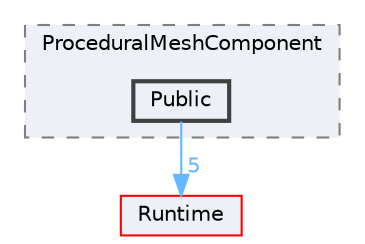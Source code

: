 digraph "Public"
{
 // INTERACTIVE_SVG=YES
 // LATEX_PDF_SIZE
  bgcolor="transparent";
  edge [fontname=Helvetica,fontsize=10,labelfontname=Helvetica,labelfontsize=10];
  node [fontname=Helvetica,fontsize=10,shape=box,height=0.2,width=0.4];
  compound=true
  subgraph clusterdir_7d77c881df0f052a06fd18f4627371bd {
    graph [ bgcolor="#edf0f7", pencolor="grey50", label="ProceduralMeshComponent", fontname=Helvetica,fontsize=10 style="filled,dashed", URL="dir_7d77c881df0f052a06fd18f4627371bd.html",tooltip=""]
  dir_da16185950abe81514bfce48ac287dff [label="Public", fillcolor="#edf0f7", color="grey25", style="filled,bold", URL="dir_da16185950abe81514bfce48ac287dff.html",tooltip=""];
  }
  dir_7536b172fbd480bfd146a1b1acd6856b [label="Runtime", fillcolor="#edf0f7", color="red", style="filled", URL="dir_7536b172fbd480bfd146a1b1acd6856b.html",tooltip=""];
  dir_da16185950abe81514bfce48ac287dff->dir_7536b172fbd480bfd146a1b1acd6856b [headlabel="5", labeldistance=1.5 headhref="dir_000903_000984.html" href="dir_000903_000984.html" color="steelblue1" fontcolor="steelblue1"];
}
